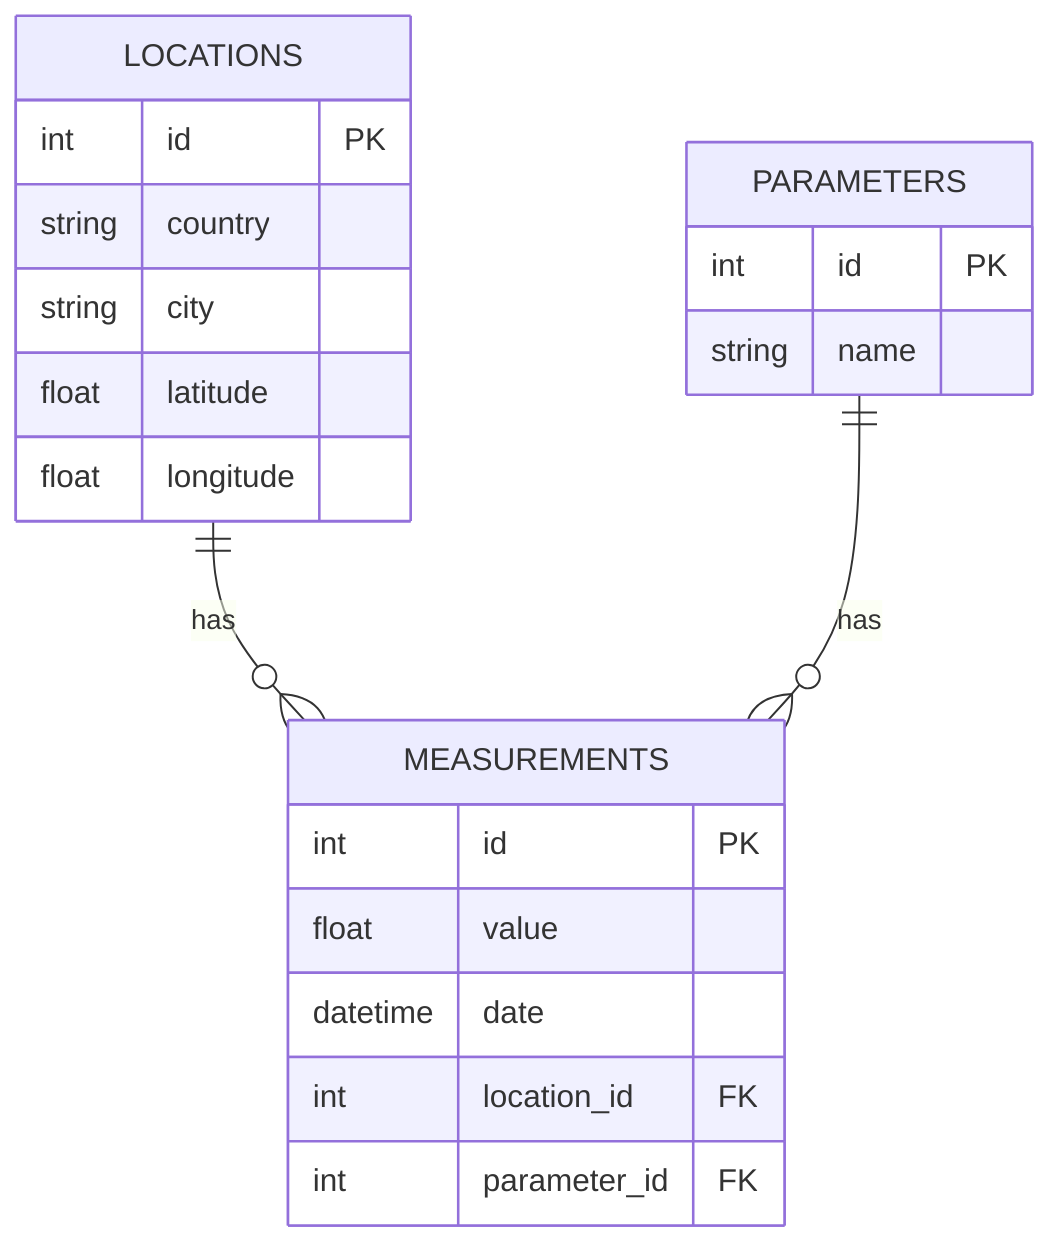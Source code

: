 erDiagram
    LOCATIONS {
        int id PK
        string country
        string city
        float latitude
        float longitude
    }
    
    PARAMETERS {
        int id PK
        string name
    }

    MEASUREMENTS {
        int id PK
        float value
        datetime date
        int location_id FK
        int parameter_id FK
    }

    LOCATIONS ||--o{ MEASUREMENTS : has
    PARAMETERS ||--o{ MEASUREMENTS : has